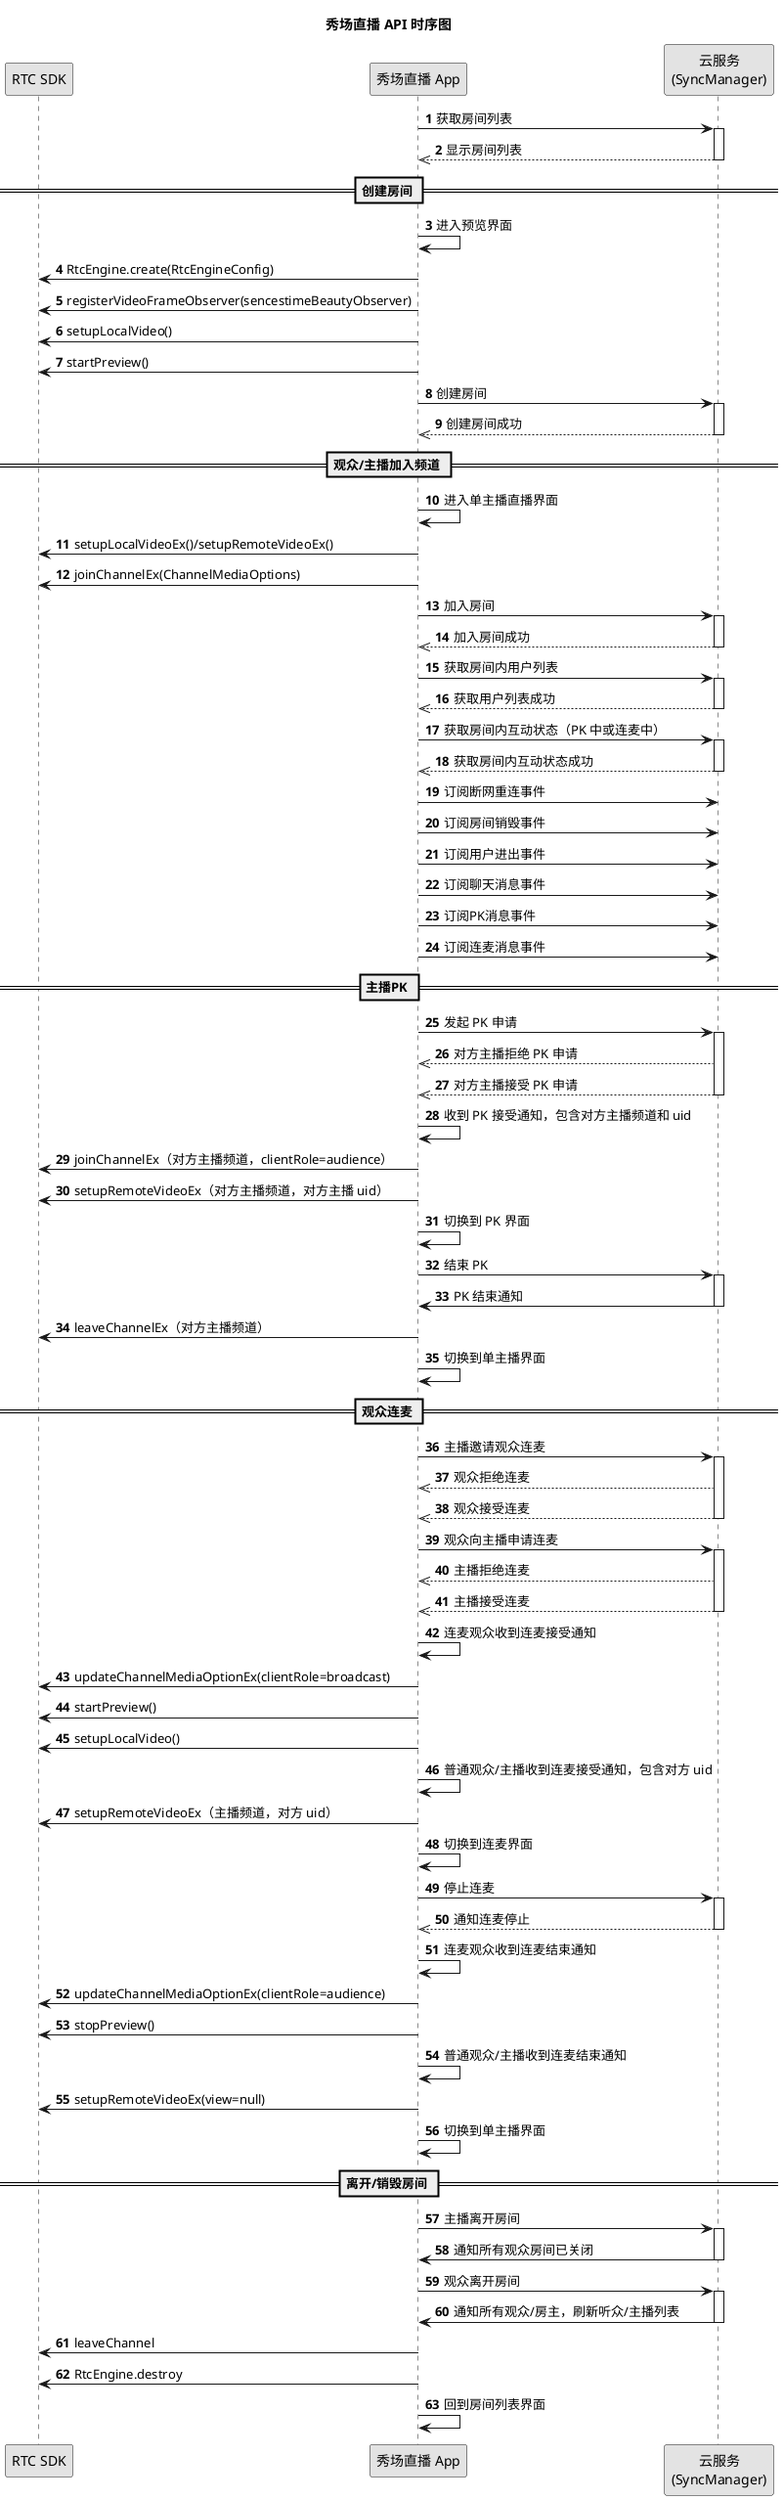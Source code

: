 @startuml
autonumber
skinparam monochrome true
title 秀场直播 API 时序图
participant "RTC SDK" as sdk
participant "秀场直播 App" as app
participant "云服务\n(SyncManager)" as cloud
app -> cloud: 获取房间列表
activate cloud
cloud -->> app: 显示房间列表
deactivate cloud
== 创建房间 ==
app -> app: 进入预览界面
app -> sdk: RtcEngine.create(RtcEngineConfig)
app -> sdk: registerVideoFrameObserver(sencestimeBeautyObserver)
app -> sdk: setupLocalVideo()
app -> sdk: startPreview()
app -> cloud: 创建房间
activate cloud
cloud -->> app: 创建房间成功
deactivate cloud
== 观众/主播加入频道 ==
app -> app: 进入单主播直播界面
app -> sdk: setupLocalVideoEx()/setupRemoteVideoEx()
app -> sdk: joinChannelEx(ChannelMediaOptions)
app -> cloud: 加入房间
activate cloud
cloud -->> app: 加入房间成功
deactivate cloud
app -> cloud: 获取房间内用户列表
activate cloud
cloud -->> app: 获取用户列表成功
deactivate cloud
app -> cloud: 获取房间内互动状态（PK 中或连麦中）
activate cloud
cloud -->> app: 获取房间内互动状态成功
deactivate cloud
app -> cloud: 订阅断网重连事件
app -> cloud: 订阅房间销毁事件
app -> cloud: 订阅用户进出事件
app -> cloud: 订阅聊天消息事件
app -> cloud: 订阅PK消息事件
app -> cloud: 订阅连麦消息事件
== 主播PK ==
app -> cloud: 发起 PK 申请
activate cloud
cloud -->> app: 对方主播拒绝 PK 申请
cloud -->> app: 对方主播接受 PK 申请
deactivate cloud
app -> app: 收到 PK 接受通知，包含对方主播频道和 uid
app -> sdk: joinChannelEx（对方主播频道，clientRole=audience）
app -> sdk: setupRemoteVideoEx（对方主播频道，对方主播 uid）
app -> app: 切换到 PK 界面
app -> cloud: 结束 PK
activate cloud
cloud -> app: PK 结束通知
deactivate cloud
app -> sdk:  leaveChannelEx（对方主播频道）
app -> app: 切换到单主播界面
== 观众连麦 ==
app -> cloud: 主播邀请观众连麦
activate cloud
cloud -->> app: 观众拒绝连麦
cloud -->> app: 观众接受连麦
deactivate cloud
app -> cloud: 观众向主播申请连麦
activate cloud
cloud -->> app: 主播拒绝连麦
cloud -->> app: 主播接受连麦
deactivate cloud
app -> app: 连麦观众收到连麦接受通知
app -> sdk: updateChannelMediaOptionEx(clientRole=broadcast)
app -> sdk: startPreview()
app -> sdk: setupLocalVideo()
app -> app: 普通观众/主播收到连麦接受通知，包含对方 uid
app -> sdk: setupRemoteVideoEx（主播频道，对方 uid）
app -> app: 切换到连麦界面
app -> cloud: 停止连麦
activate cloud
cloud -->> app: 通知连麦停止
deactivate cloud
app -> app: 连麦观众收到连麦结束通知
app -> sdk: updateChannelMediaOptionEx(clientRole=audience)
app -> sdk: stopPreview()
app -> app: 普通观众/主播收到连麦结束通知
app -> sdk: setupRemoteVideoEx(view=null)
app -> app: 切换到单主播界面
== 离开/销毁房间 ==
app -> cloud: 主播离开房间
activate cloud
cloud -> app: 通知所有观众房间已关闭
deactivate cloud
app -> cloud: 观众离开房间
activate cloud
cloud -> app: 通知所有观众/房主，刷新听众/主播列表
deactivate cloud
app -> sdk: leaveChannel
app -> sdk: RtcEngine.destroy
app -> app: 回到房间列表界面
@enduml